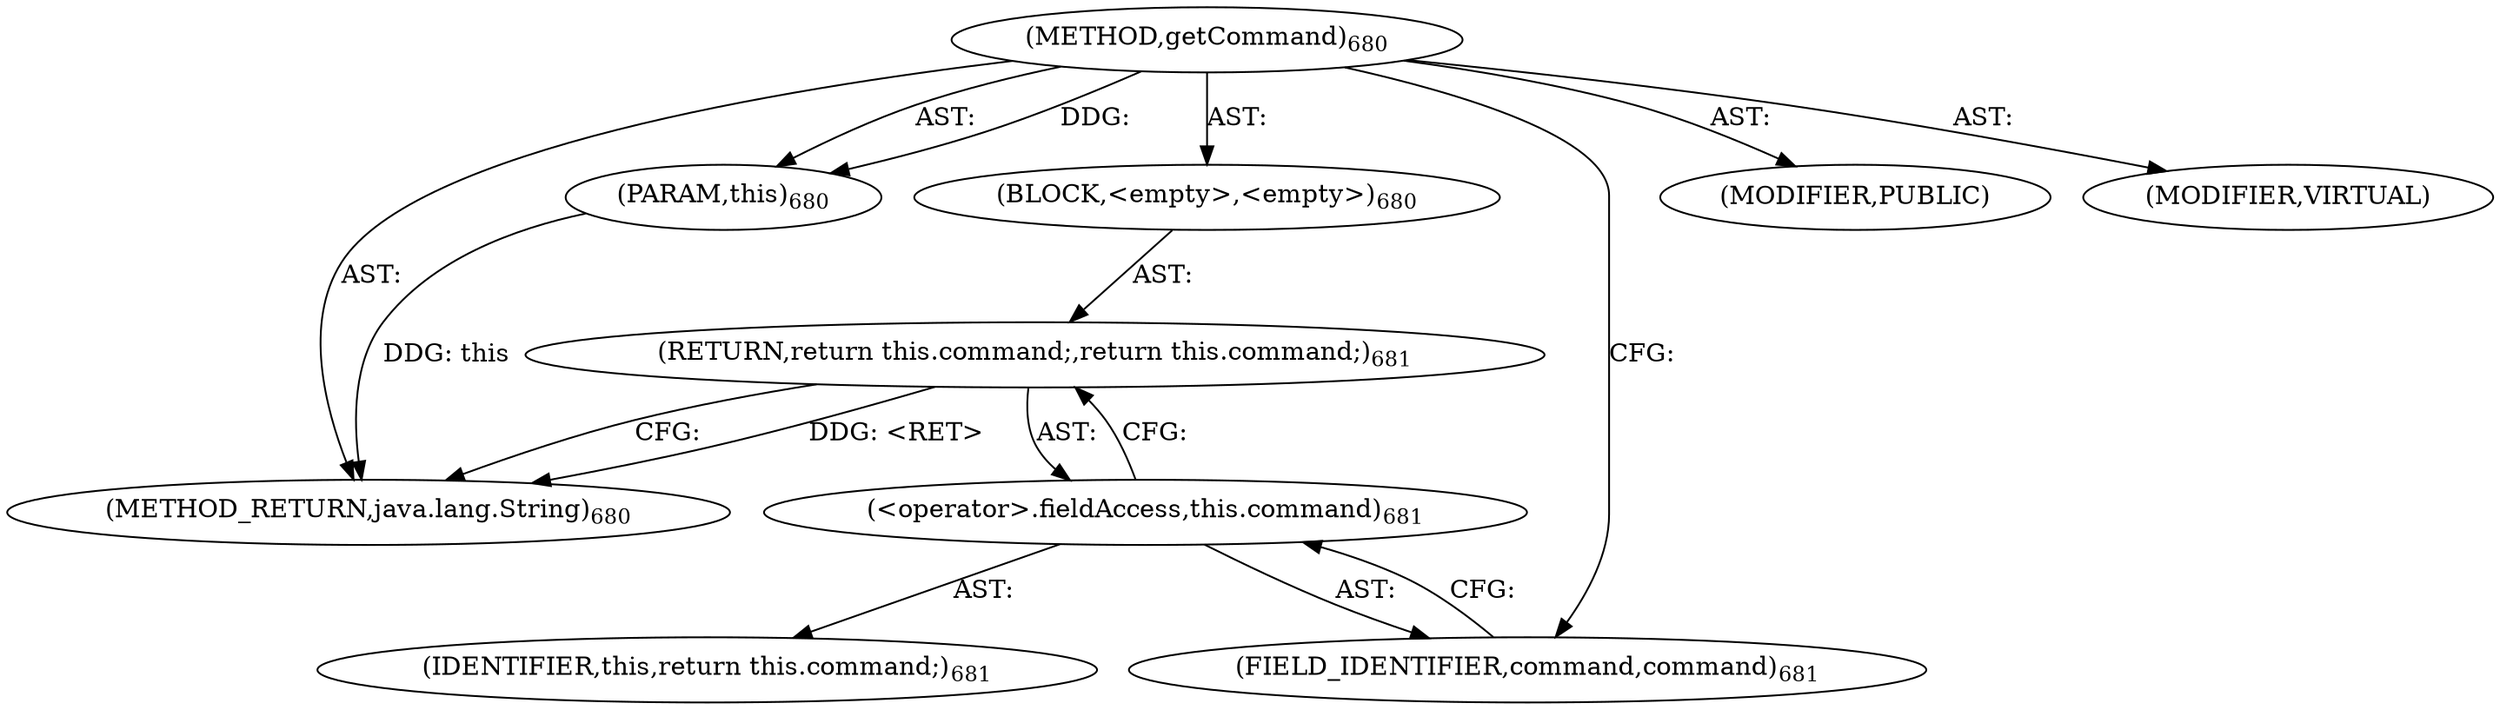 digraph "getCommand" {  
"111669149723" [label = <(METHOD,getCommand)<SUB>680</SUB>> ]
"115964117016" [label = <(PARAM,this)<SUB>680</SUB>> ]
"25769803872" [label = <(BLOCK,&lt;empty&gt;,&lt;empty&gt;)<SUB>680</SUB>> ]
"146028888074" [label = <(RETURN,return this.command;,return this.command;)<SUB>681</SUB>> ]
"30064771428" [label = <(&lt;operator&gt;.fieldAccess,this.command)<SUB>681</SUB>> ]
"68719476798" [label = <(IDENTIFIER,this,return this.command;)<SUB>681</SUB>> ]
"55834574935" [label = <(FIELD_IDENTIFIER,command,command)<SUB>681</SUB>> ]
"133143986256" [label = <(MODIFIER,PUBLIC)> ]
"133143986257" [label = <(MODIFIER,VIRTUAL)> ]
"128849018907" [label = <(METHOD_RETURN,java.lang.String)<SUB>680</SUB>> ]
  "111669149723" -> "115964117016"  [ label = "AST: "] 
  "111669149723" -> "25769803872"  [ label = "AST: "] 
  "111669149723" -> "133143986256"  [ label = "AST: "] 
  "111669149723" -> "133143986257"  [ label = "AST: "] 
  "111669149723" -> "128849018907"  [ label = "AST: "] 
  "25769803872" -> "146028888074"  [ label = "AST: "] 
  "146028888074" -> "30064771428"  [ label = "AST: "] 
  "30064771428" -> "68719476798"  [ label = "AST: "] 
  "30064771428" -> "55834574935"  [ label = "AST: "] 
  "146028888074" -> "128849018907"  [ label = "CFG: "] 
  "30064771428" -> "146028888074"  [ label = "CFG: "] 
  "55834574935" -> "30064771428"  [ label = "CFG: "] 
  "111669149723" -> "55834574935"  [ label = "CFG: "] 
  "146028888074" -> "128849018907"  [ label = "DDG: &lt;RET&gt;"] 
  "115964117016" -> "128849018907"  [ label = "DDG: this"] 
  "111669149723" -> "115964117016"  [ label = "DDG: "] 
}
